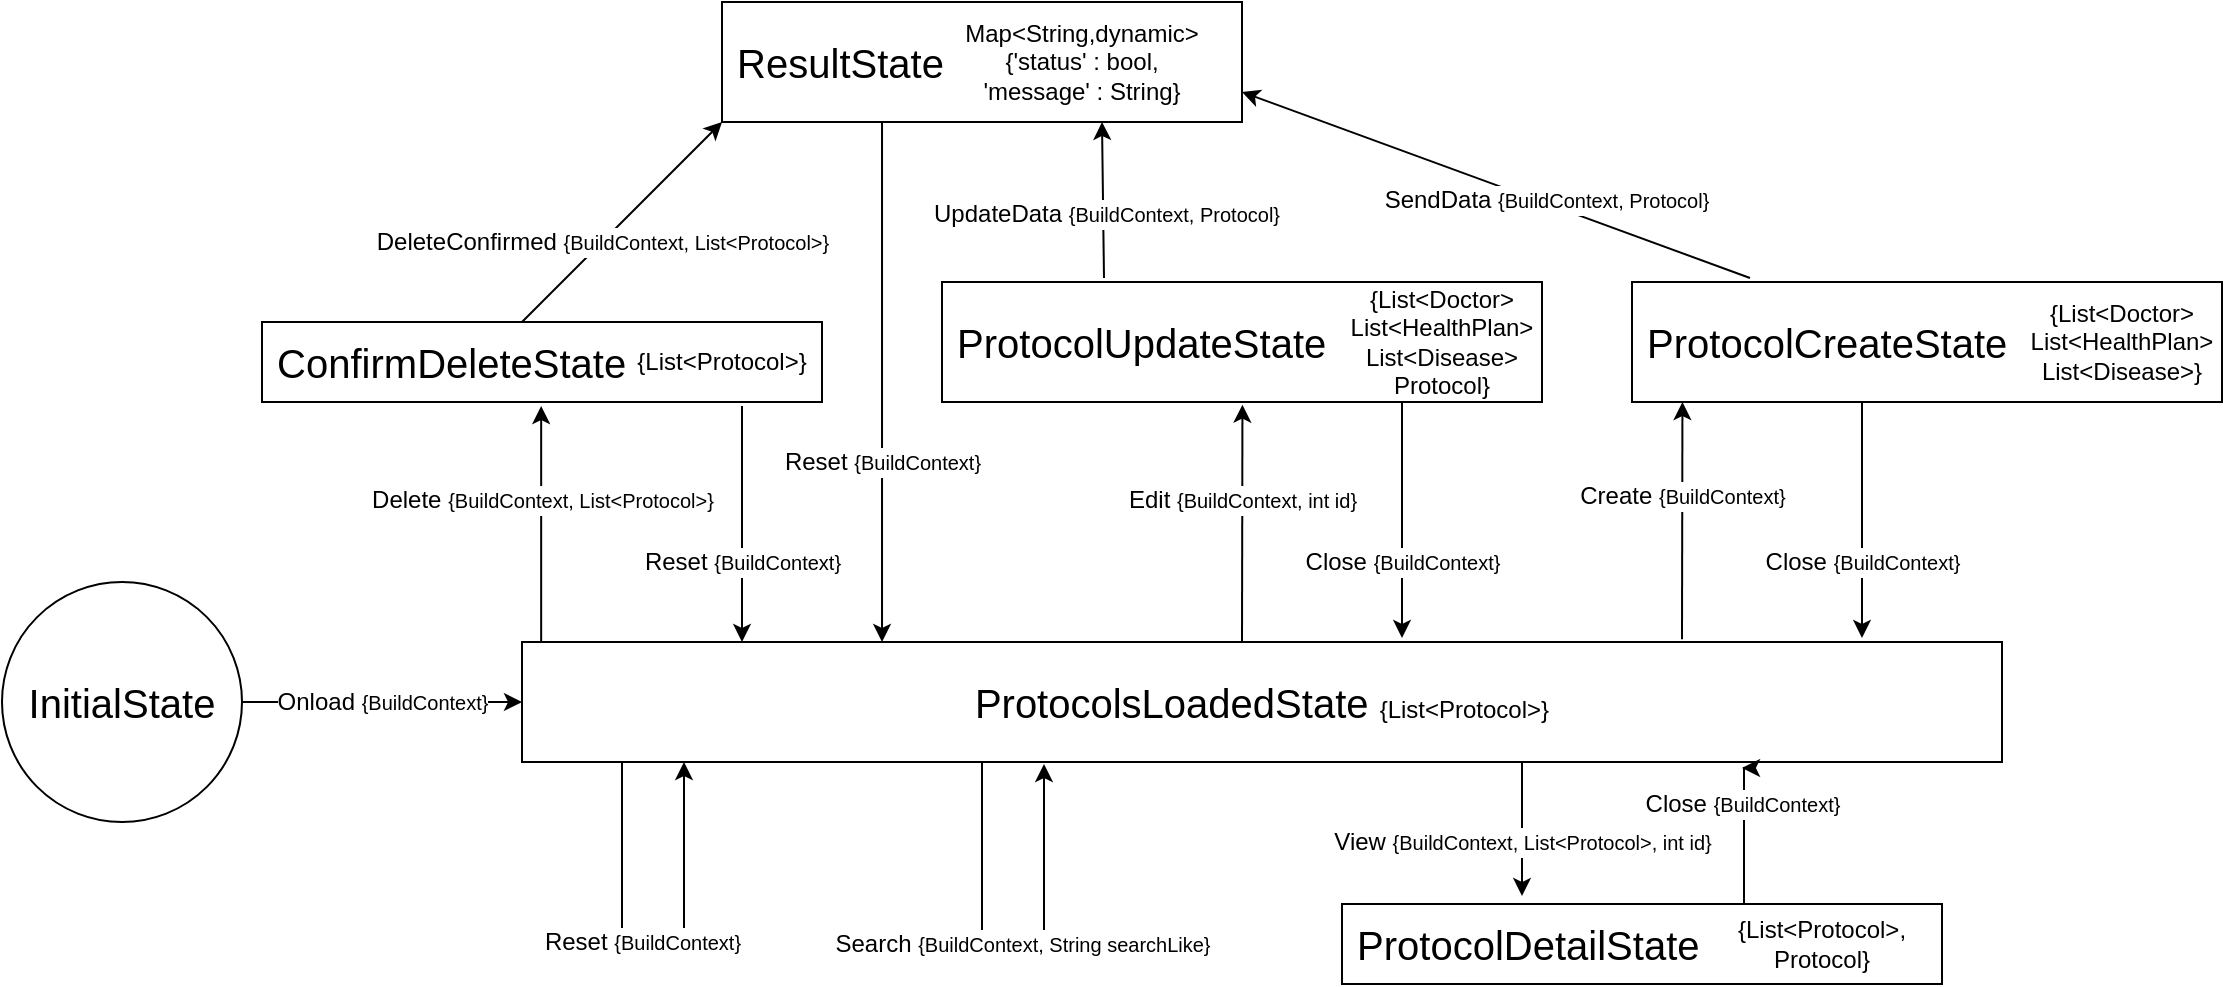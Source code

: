 <mxfile version="16.6.4" type="github">
  <diagram id="ynnjjBdjVaOxe4yOROdL" name="Page-1">
    <mxGraphModel dx="1185" dy="635" grid="1" gridSize="10" guides="1" tooltips="1" connect="1" arrows="1" fold="1" page="1" pageScale="1" pageWidth="1600" pageHeight="1200" background="#FFFFFF" math="0" shadow="0">
      <root>
        <mxCell id="0" />
        <mxCell id="1" parent="0" />
        <mxCell id="_Mzao8wCRnk8Jk_auGnn-3" value="Onload &lt;font style=&quot;font-size: 10px&quot;&gt;{BuildContext}&lt;/font&gt;" style="edgeStyle=orthogonalEdgeStyle;rounded=0;orthogonalLoop=1;jettySize=auto;html=1;fontSize=12;exitX=1;exitY=0.5;exitDx=0;exitDy=0;entryX=0;entryY=0.5;entryDx=0;entryDy=0;labelBackgroundColor=default;" parent="1" source="_Mzao8wCRnk8Jk_auGnn-1" target="_Mzao8wCRnk8Jk_auGnn-2" edge="1">
          <mxGeometry relative="1" as="geometry">
            <mxPoint as="offset" />
          </mxGeometry>
        </mxCell>
        <mxCell id="_Mzao8wCRnk8Jk_auGnn-1" value="&lt;font style=&quot;font-size: 20px&quot;&gt;InitialState&lt;/font&gt;" style="ellipse;whiteSpace=wrap;html=1;fillColor=none;" parent="1" vertex="1">
          <mxGeometry x="120" y="460" width="120" height="120" as="geometry" />
        </mxCell>
        <mxCell id="_Mzao8wCRnk8Jk_auGnn-4" value="" style="edgeStyle=orthogonalEdgeStyle;rounded=0;orthogonalLoop=1;jettySize=auto;html=1;fontSize=20;strokeColor=default;startFill=1;endFill=1;anchorPointDirection=1;bendable=1;movable=1;cloneable=1;deletable=1;labelBackgroundColor=default;" parent="1" edge="1">
          <mxGeometry relative="1" as="geometry">
            <mxPoint x="461" y="550" as="targetPoint" />
            <mxPoint x="430" y="550" as="sourcePoint" />
            <Array as="points">
              <mxPoint x="430" y="639" />
              <mxPoint x="461" y="639" />
            </Array>
          </mxGeometry>
        </mxCell>
        <mxCell id="_Mzao8wCRnk8Jk_auGnn-17" value="Reset&amp;nbsp;&lt;font style=&quot;font-size: 10px&quot;&gt;{BuildContext}&lt;/font&gt;" style="edgeLabel;html=1;align=center;verticalAlign=middle;resizable=0;points=[];fontSize=12;labelBackgroundColor=default;" parent="_Mzao8wCRnk8Jk_auGnn-4" vertex="1" connectable="0">
          <mxGeometry x="-0.644" y="1" relative="1" as="geometry">
            <mxPoint x="9" y="53" as="offset" />
          </mxGeometry>
        </mxCell>
        <mxCell id="_Mzao8wCRnk8Jk_auGnn-33" value="View &lt;font size=&quot;1&quot;&gt;{BuildContext,&amp;nbsp;&lt;/font&gt;&lt;span style=&quot;font-size: x-small&quot;&gt;List&amp;lt;Protocol&amp;gt;,&amp;nbsp;&lt;/span&gt;&lt;font size=&quot;1&quot;&gt;int id}&lt;/font&gt;" style="edgeStyle=orthogonalEdgeStyle;rounded=0;orthogonalLoop=1;jettySize=auto;html=1;fontSize=12;labelBackgroundColor=default;" parent="1" edge="1">
          <mxGeometry x="0.194" relative="1" as="geometry">
            <mxPoint x="880" y="550" as="sourcePoint" />
            <mxPoint x="880" y="617" as="targetPoint" />
            <Array as="points">
              <mxPoint x="880" y="570" />
              <mxPoint x="880" y="570" />
            </Array>
            <mxPoint as="offset" />
          </mxGeometry>
        </mxCell>
        <mxCell id="_Mzao8wCRnk8Jk_auGnn-2" value="ProtocolsLoadedState &lt;font style=&quot;font-size: 12px&quot;&gt;{List&amp;lt;Protocol&amp;gt;}&lt;/font&gt;" style="whiteSpace=wrap;html=1;fontSize=20;fillColor=none;labelBackgroundColor=default;align=center;" parent="1" vertex="1">
          <mxGeometry x="380" y="490" width="740" height="60" as="geometry" />
        </mxCell>
        <mxCell id="_Mzao8wCRnk8Jk_auGnn-19" value="&amp;nbsp;ConfirmDeleteState" style="rounded=0;whiteSpace=wrap;html=1;fontSize=20;fillColor=none;labelBackgroundColor=default;align=left;" parent="1" vertex="1">
          <mxGeometry x="250" y="330" width="280" height="40" as="geometry" />
        </mxCell>
        <mxCell id="_Mzao8wCRnk8Jk_auGnn-21" value="" style="endArrow=classic;html=1;rounded=0;fontSize=20;labelBackgroundColor=default;" parent="1" edge="1">
          <mxGeometry x="0.18" width="50" height="50" relative="1" as="geometry">
            <mxPoint x="389.58" y="490" as="sourcePoint" />
            <mxPoint x="389.58" y="372" as="targetPoint" />
            <Array as="points">
              <mxPoint x="389.58" y="460" />
              <mxPoint x="389.58" y="430" />
              <mxPoint x="389.58" y="390" />
            </Array>
            <mxPoint as="offset" />
          </mxGeometry>
        </mxCell>
        <mxCell id="_Mzao8wCRnk8Jk_auGnn-44" value="Delete &lt;font size=&quot;1&quot;&gt;{BuildContext, List&amp;lt;Protocol&amp;gt;}&lt;/font&gt;" style="edgeLabel;html=1;align=center;verticalAlign=middle;resizable=0;points=[];fontSize=12;labelBackgroundColor=default;" parent="_Mzao8wCRnk8Jk_auGnn-21" vertex="1" connectable="0">
          <mxGeometry x="0.209" relative="1" as="geometry">
            <mxPoint as="offset" />
          </mxGeometry>
        </mxCell>
        <mxCell id="_Mzao8wCRnk8Jk_auGnn-27" value="" style="edgeStyle=orthogonalEdgeStyle;rounded=0;orthogonalLoop=1;jettySize=auto;html=1;fontSize=20;labelBackgroundColor=default;" parent="1" edge="1">
          <mxGeometry relative="1" as="geometry">
            <mxPoint x="641" y="551" as="targetPoint" />
            <mxPoint x="610" y="550" as="sourcePoint" />
            <Array as="points">
              <mxPoint x="610" y="640" />
              <mxPoint x="641" y="640" />
            </Array>
          </mxGeometry>
        </mxCell>
        <mxCell id="_Mzao8wCRnk8Jk_auGnn-28" value="Search &lt;font style=&quot;font-size: 10px&quot;&gt;{BuildContext, String searchLike}&lt;/font&gt;" style="edgeLabel;html=1;align=center;verticalAlign=middle;resizable=0;points=[];fontSize=12;labelBackgroundColor=default;" parent="_Mzao8wCRnk8Jk_auGnn-27" vertex="1" connectable="0">
          <mxGeometry x="-0.644" y="1" relative="1" as="geometry">
            <mxPoint x="19" y="53" as="offset" />
          </mxGeometry>
        </mxCell>
        <mxCell id="_Mzao8wCRnk8Jk_auGnn-30" value="&amp;nbsp;ResultState" style="rounded=0;whiteSpace=wrap;html=1;fontSize=20;fillColor=none;labelBackgroundColor=default;align=left;" parent="1" vertex="1">
          <mxGeometry x="480" y="170" width="260" height="60" as="geometry" />
        </mxCell>
        <mxCell id="_Mzao8wCRnk8Jk_auGnn-35" style="edgeStyle=orthogonalEdgeStyle;rounded=0;orthogonalLoop=1;jettySize=auto;html=1;fontSize=12;labelBackgroundColor=default;" parent="1" edge="1">
          <mxGeometry relative="1" as="geometry">
            <mxPoint x="990" y="553" as="targetPoint" />
            <mxPoint x="991" y="621" as="sourcePoint" />
            <Array as="points">
              <mxPoint x="990" y="553" />
            </Array>
          </mxGeometry>
        </mxCell>
        <mxCell id="_Mzao8wCRnk8Jk_auGnn-36" value="Close&amp;nbsp;&lt;font style=&quot;font-size: 10px&quot;&gt;{BuildContext}&lt;/font&gt;" style="edgeLabel;html=1;align=center;verticalAlign=middle;resizable=0;points=[];fontSize=12;labelBackgroundColor=default;" parent="_Mzao8wCRnk8Jk_auGnn-35" vertex="1" connectable="0">
          <mxGeometry x="0.238" y="1" relative="1" as="geometry">
            <mxPoint y="-8" as="offset" />
          </mxGeometry>
        </mxCell>
        <mxCell id="_Mzao8wCRnk8Jk_auGnn-32" value="&amp;nbsp;ProtocolDetailState&amp;nbsp;" style="rounded=0;whiteSpace=wrap;html=1;fontSize=20;fillColor=none;labelBackgroundColor=default;align=left;" parent="1" vertex="1">
          <mxGeometry x="790" y="621" width="300" height="40" as="geometry" />
        </mxCell>
        <mxCell id="_Mzao8wCRnk8Jk_auGnn-37" value="&amp;nbsp;ProtocolUpdateState" style="rounded=0;whiteSpace=wrap;html=1;fontSize=20;fillColor=none;labelBackgroundColor=default;align=left;" parent="1" vertex="1">
          <mxGeometry x="590" y="310" width="300" height="60" as="geometry" />
        </mxCell>
        <mxCell id="_Mzao8wCRnk8Jk_auGnn-43" value="Reset &lt;font style=&quot;font-size: 10px&quot;&gt;{BuildContext}&lt;/font&gt;" style="edgeStyle=orthogonalEdgeStyle;rounded=0;orthogonalLoop=1;jettySize=auto;html=1;exitX=0.25;exitY=1;exitDx=0;exitDy=0;fontSize=12;labelBackgroundColor=default;" parent="1" edge="1">
          <mxGeometry x="0.322" relative="1" as="geometry">
            <mxPoint x="490" y="372" as="sourcePoint" />
            <mxPoint x="490" y="490" as="targetPoint" />
            <Array as="points">
              <mxPoint x="490" y="432" />
              <mxPoint x="490" y="432" />
            </Array>
            <mxPoint as="offset" />
          </mxGeometry>
        </mxCell>
        <mxCell id="_Mzao8wCRnk8Jk_auGnn-45" value="Reset&amp;nbsp;&lt;font style=&quot;font-size: 10px&quot;&gt;{BuildContext}&lt;/font&gt;" style="edgeStyle=orthogonalEdgeStyle;rounded=0;orthogonalLoop=1;jettySize=auto;html=1;fontSize=12;labelBackgroundColor=default;" parent="1" edge="1" source="_Mzao8wCRnk8Jk_auGnn-30">
          <mxGeometry x="0.308" relative="1" as="geometry">
            <mxPoint x="562" y="250" as="sourcePoint" />
            <mxPoint x="560.01" y="490" as="targetPoint" />
            <Array as="points">
              <mxPoint x="560" y="230" />
              <mxPoint x="560" y="230" />
            </Array>
            <mxPoint as="offset" />
          </mxGeometry>
        </mxCell>
        <mxCell id="_Mzao8wCRnk8Jk_auGnn-46" value="" style="endArrow=classic;html=1;rounded=0;fontSize=20;exitX=0;exitY=0;exitDx=0;exitDy=0;entryX=0.738;entryY=1.033;entryDx=0;entryDy=0;entryPerimeter=0;labelBackgroundColor=default;" parent="1" edge="1">
          <mxGeometry x="0.18" width="50" height="50" relative="1" as="geometry">
            <mxPoint x="740.0" y="490" as="sourcePoint" />
            <mxPoint x="740.22" y="371.32" as="targetPoint" />
            <Array as="points" />
            <mxPoint as="offset" />
          </mxGeometry>
        </mxCell>
        <mxCell id="_Mzao8wCRnk8Jk_auGnn-47" value="Edit &lt;font size=&quot;1&quot;&gt;{BuildContext, int id}&lt;/font&gt;" style="edgeLabel;html=1;align=center;verticalAlign=middle;resizable=0;points=[];fontSize=12;labelBackgroundColor=default;" parent="_Mzao8wCRnk8Jk_auGnn-46" vertex="1" connectable="0">
          <mxGeometry x="0.209" relative="1" as="geometry">
            <mxPoint as="offset" />
          </mxGeometry>
        </mxCell>
        <mxCell id="_Mzao8wCRnk8Jk_auGnn-48" value="UpdateData&amp;nbsp;&lt;span style=&quot;font-size: x-small&quot;&gt;{BuildContext, Protocol}&lt;/span&gt;" style="endArrow=classic;html=1;rounded=0;fontSize=12;strokeColor=default;labelBackgroundColor=default;" parent="1" edge="1">
          <mxGeometry x="-0.19" y="-1" relative="1" as="geometry">
            <mxPoint x="671" y="308" as="sourcePoint" />
            <mxPoint x="670" y="230" as="targetPoint" />
            <mxPoint as="offset" />
          </mxGeometry>
        </mxCell>
        <mxCell id="_Mzao8wCRnk8Jk_auGnn-50" value="" style="endArrow=classic;html=1;rounded=0;fontSize=12;strokeColor=default;labelBackgroundColor=default;" parent="1" edge="1">
          <mxGeometry width="50" height="50" relative="1" as="geometry">
            <mxPoint x="380" y="330" as="sourcePoint" />
            <mxPoint x="480" y="230" as="targetPoint" />
            <Array as="points">
              <mxPoint x="440" y="270" />
            </Array>
          </mxGeometry>
        </mxCell>
        <mxCell id="_Mzao8wCRnk8Jk_auGnn-51" value="DeleteConfirmed &lt;font size=&quot;1&quot;&gt;{BuildContext, List&amp;lt;Protocol&amp;gt;}&lt;/font&gt;" style="edgeLabel;html=1;align=center;verticalAlign=middle;resizable=0;points=[];fontSize=12;labelBackgroundColor=default;" parent="_Mzao8wCRnk8Jk_auGnn-50" vertex="1" connectable="0">
          <mxGeometry x="0.105" relative="1" as="geometry">
            <mxPoint x="-15" y="15" as="offset" />
          </mxGeometry>
        </mxCell>
        <mxCell id="_Mzao8wCRnk8Jk_auGnn-53" value="Close&amp;nbsp;&lt;font style=&quot;font-size: 10px&quot;&gt;{BuildContext}&lt;/font&gt;" style="edgeStyle=orthogonalEdgeStyle;rounded=0;orthogonalLoop=1;jettySize=auto;html=1;exitX=0.25;exitY=1;exitDx=0;exitDy=0;fontSize=12;labelBackgroundColor=default;" parent="1" edge="1">
          <mxGeometry x="0.356" relative="1" as="geometry">
            <mxPoint x="820" y="370" as="sourcePoint" />
            <mxPoint x="820" y="488" as="targetPoint" />
            <Array as="points">
              <mxPoint x="820" y="430" />
              <mxPoint x="820" y="430" />
            </Array>
            <mxPoint as="offset" />
          </mxGeometry>
        </mxCell>
        <mxCell id="_Mzao8wCRnk8Jk_auGnn-54" value="&amp;nbsp;ProtocolCreateState" style="rounded=0;whiteSpace=wrap;html=1;fontSize=20;fillColor=none;labelBackgroundColor=default;align=left;" parent="1" vertex="1">
          <mxGeometry x="935" y="310" width="295" height="60" as="geometry" />
        </mxCell>
        <mxCell id="_Mzao8wCRnk8Jk_auGnn-55" value="" style="endArrow=classic;html=1;rounded=0;fontSize=20;exitX=0;exitY=0;exitDx=0;exitDy=0;entryX=0.738;entryY=1.033;entryDx=0;entryDy=0;entryPerimeter=0;labelBackgroundColor=default;" parent="1" edge="1">
          <mxGeometry x="0.18" width="50" height="50" relative="1" as="geometry">
            <mxPoint x="960.0" y="488.68" as="sourcePoint" />
            <mxPoint x="960.22" y="370.0" as="targetPoint" />
            <Array as="points" />
            <mxPoint as="offset" />
          </mxGeometry>
        </mxCell>
        <mxCell id="_Mzao8wCRnk8Jk_auGnn-56" value="Create &lt;font style=&quot;font-size: 10px&quot;&gt;{BuildContext}&lt;/font&gt;" style="edgeLabel;html=1;align=center;verticalAlign=middle;resizable=0;points=[];fontSize=12;labelBackgroundColor=default;" parent="_Mzao8wCRnk8Jk_auGnn-55" vertex="1" connectable="0">
          <mxGeometry x="0.209" relative="1" as="geometry">
            <mxPoint as="offset" />
          </mxGeometry>
        </mxCell>
        <mxCell id="_Mzao8wCRnk8Jk_auGnn-57" value="Close &lt;font style=&quot;font-size: 10px&quot;&gt;{BuildContext}&lt;/font&gt;" style="edgeStyle=orthogonalEdgeStyle;rounded=0;orthogonalLoop=1;jettySize=auto;html=1;exitX=0.25;exitY=1;exitDx=0;exitDy=0;fontSize=12;labelBackgroundColor=default;" parent="1" edge="1">
          <mxGeometry x="0.356" relative="1" as="geometry">
            <mxPoint x="1050" y="370" as="sourcePoint" />
            <mxPoint x="1050" y="488" as="targetPoint" />
            <Array as="points">
              <mxPoint x="1050" y="430" />
              <mxPoint x="1050" y="430" />
            </Array>
            <mxPoint as="offset" />
          </mxGeometry>
        </mxCell>
        <mxCell id="_Mzao8wCRnk8Jk_auGnn-58" value="SendData &lt;font size=&quot;1&quot;&gt;{BuildContext, Protocol}&lt;/font&gt;" style="endArrow=classic;html=1;rounded=0;fontSize=12;strokeColor=default;labelBackgroundColor=default;" parent="1" edge="1">
          <mxGeometry x="-0.19" y="-1" relative="1" as="geometry">
            <mxPoint x="994" y="308" as="sourcePoint" />
            <mxPoint x="740" y="215" as="targetPoint" />
            <mxPoint as="offset" />
          </mxGeometry>
        </mxCell>
        <mxCell id="WJ7_vyo7JS_4xyPOwC3P-2" value="&lt;span style=&quot;text-align: left&quot;&gt;{List&amp;lt;Protocol&amp;gt;,&lt;/span&gt;&lt;br style=&quot;text-align: left&quot;&gt;&lt;span style=&quot;text-align: left&quot;&gt;Protocol}&lt;/span&gt;" style="text;html=1;strokeColor=none;fillColor=none;align=center;verticalAlign=middle;whiteSpace=wrap;rounded=0;labelBackgroundColor=default;fontSize=12;" vertex="1" parent="1">
          <mxGeometry x="1000" y="626" width="60" height="30" as="geometry" />
        </mxCell>
        <mxCell id="WJ7_vyo7JS_4xyPOwC3P-3" value="{List&amp;lt;Protocol&amp;gt;}" style="text;html=1;strokeColor=none;fillColor=none;align=center;verticalAlign=middle;whiteSpace=wrap;rounded=0;labelBackgroundColor=default;fontSize=12;" vertex="1" parent="1">
          <mxGeometry x="450" y="335" width="60" height="30" as="geometry" />
        </mxCell>
        <mxCell id="WJ7_vyo7JS_4xyPOwC3P-5" value="Map&amp;lt;String,dynamic&amp;gt;{&#39;status&#39; : bool, &#39;message&#39; : String}" style="text;html=1;strokeColor=none;fillColor=none;align=center;verticalAlign=middle;whiteSpace=wrap;rounded=0;labelBackgroundColor=default;fontSize=12;" vertex="1" parent="1">
          <mxGeometry x="630" y="185" width="60" height="30" as="geometry" />
        </mxCell>
        <mxCell id="WJ7_vyo7JS_4xyPOwC3P-6" value="{List&amp;lt;Doctor&amp;gt;&lt;div&gt;List&amp;lt;HealthPlan&amp;gt;&lt;/div&gt;List&amp;lt;Disease&amp;gt;&lt;br&gt;Protocol}" style="text;html=1;strokeColor=none;fillColor=none;align=center;verticalAlign=middle;whiteSpace=wrap;rounded=0;labelBackgroundColor=default;fontSize=12;" vertex="1" parent="1">
          <mxGeometry x="810" y="325" width="60" height="30" as="geometry" />
        </mxCell>
        <mxCell id="WJ7_vyo7JS_4xyPOwC3P-7" value="{List&amp;lt;Doctor&amp;gt;&lt;div&gt;List&amp;lt;HealthPlan&amp;gt;&lt;/div&gt;List&amp;lt;Disease&amp;gt;}" style="text;html=1;strokeColor=none;fillColor=none;align=center;verticalAlign=middle;whiteSpace=wrap;rounded=0;labelBackgroundColor=default;fontSize=12;" vertex="1" parent="1">
          <mxGeometry x="1150" y="325" width="60" height="30" as="geometry" />
        </mxCell>
      </root>
    </mxGraphModel>
  </diagram>
</mxfile>
